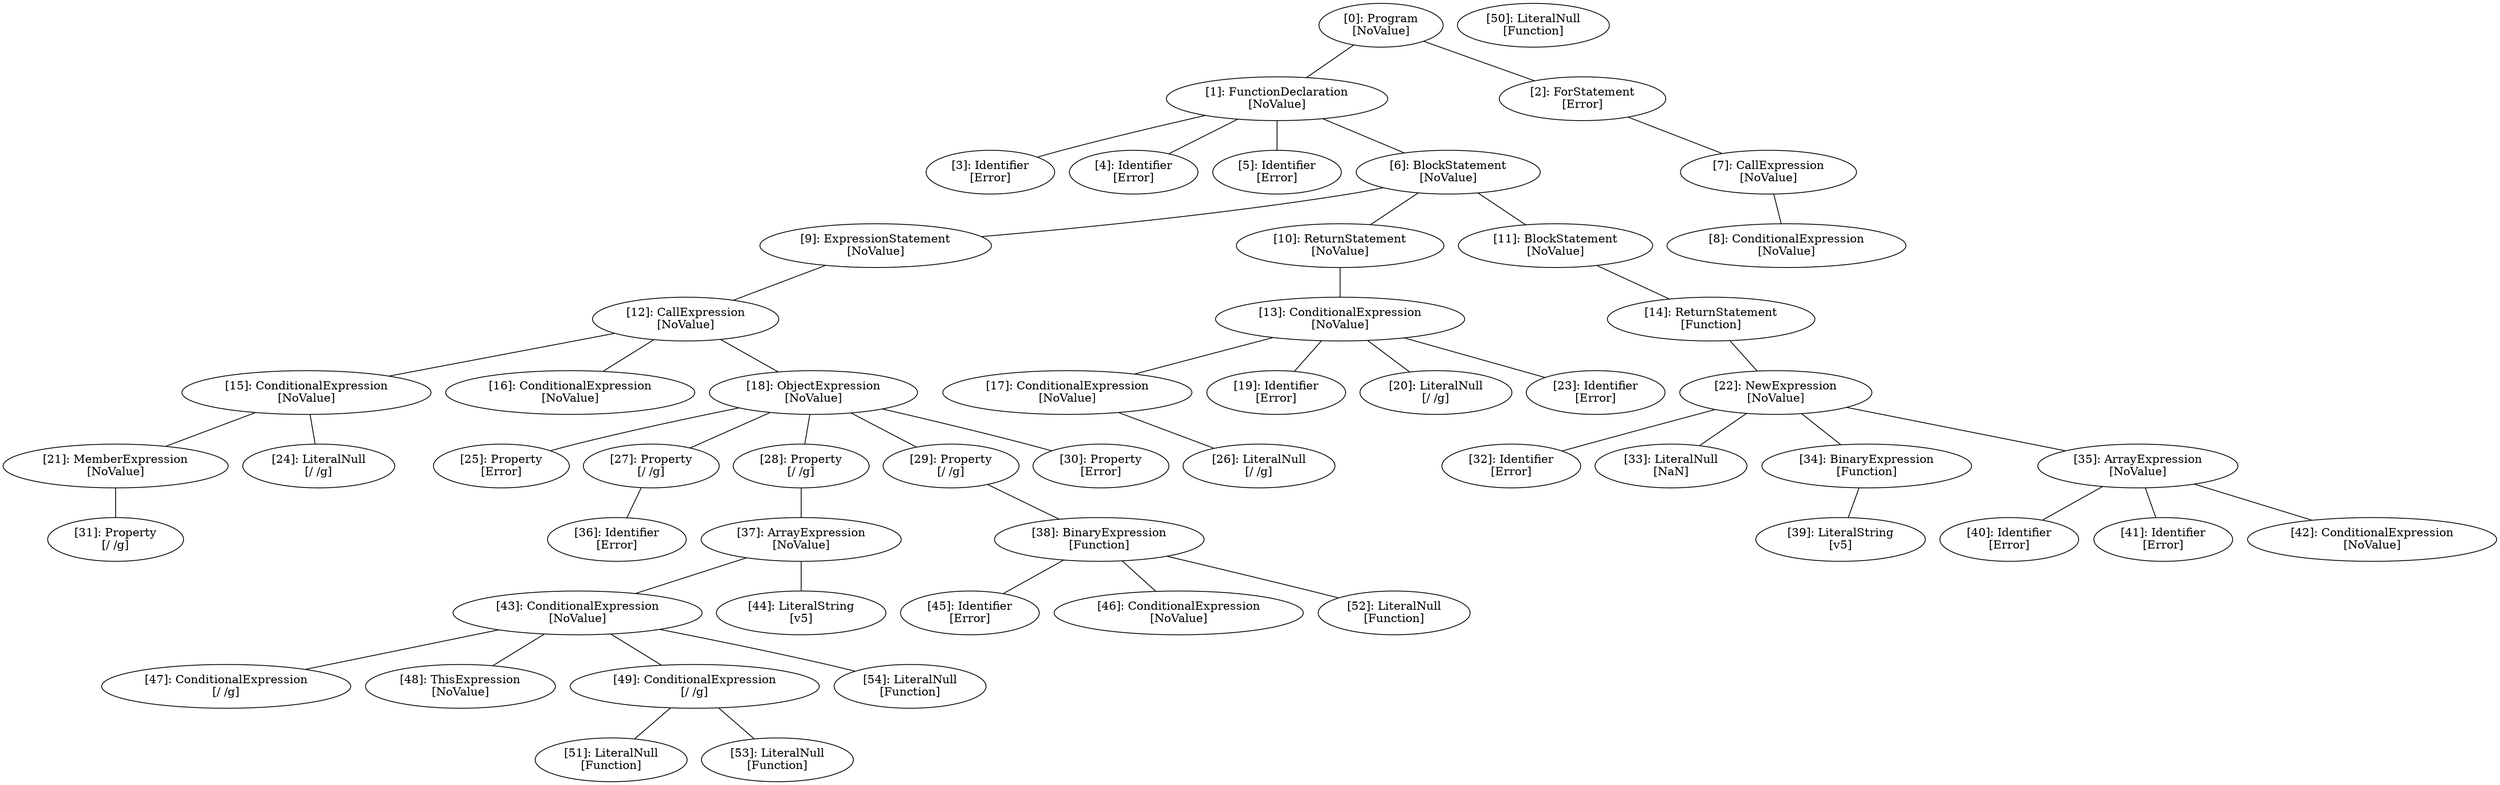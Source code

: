 // Result
graph {
	0 [label="[0]: Program
[NoValue]"]
	1 [label="[1]: FunctionDeclaration
[NoValue]"]
	2 [label="[2]: ForStatement
[Error]"]
	3 [label="[3]: Identifier
[Error]"]
	4 [label="[4]: Identifier
[Error]"]
	5 [label="[5]: Identifier
[Error]"]
	6 [label="[6]: BlockStatement
[NoValue]"]
	7 [label="[7]: CallExpression
[NoValue]"]
	8 [label="[8]: ConditionalExpression
[NoValue]"]
	9 [label="[9]: ExpressionStatement
[NoValue]"]
	10 [label="[10]: ReturnStatement
[NoValue]"]
	11 [label="[11]: BlockStatement
[NoValue]"]
	12 [label="[12]: CallExpression
[NoValue]"]
	13 [label="[13]: ConditionalExpression
[NoValue]"]
	14 [label="[14]: ReturnStatement
[Function]"]
	15 [label="[15]: ConditionalExpression
[NoValue]"]
	16 [label="[16]: ConditionalExpression
[NoValue]"]
	17 [label="[17]: ConditionalExpression
[NoValue]"]
	18 [label="[18]: ObjectExpression
[NoValue]"]
	19 [label="[19]: Identifier
[Error]"]
	20 [label="[20]: LiteralNull
[/ /g]"]
	21 [label="[21]: MemberExpression
[NoValue]"]
	22 [label="[22]: NewExpression
[NoValue]"]
	23 [label="[23]: Identifier
[Error]"]
	24 [label="[24]: LiteralNull
[/ /g]"]
	25 [label="[25]: Property
[Error]"]
	26 [label="[26]: LiteralNull
[/ /g]"]
	27 [label="[27]: Property
[/ /g]"]
	28 [label="[28]: Property
[/ /g]"]
	29 [label="[29]: Property
[/ /g]"]
	30 [label="[30]: Property
[Error]"]
	31 [label="[31]: Property
[/ /g]"]
	32 [label="[32]: Identifier
[Error]"]
	33 [label="[33]: LiteralNull
[NaN]"]
	34 [label="[34]: BinaryExpression
[Function]"]
	35 [label="[35]: ArrayExpression
[NoValue]"]
	36 [label="[36]: Identifier
[Error]"]
	37 [label="[37]: ArrayExpression
[NoValue]"]
	38 [label="[38]: BinaryExpression
[Function]"]
	39 [label="[39]: LiteralString
[v5]"]
	40 [label="[40]: Identifier
[Error]"]
	41 [label="[41]: Identifier
[Error]"]
	42 [label="[42]: ConditionalExpression
[NoValue]"]
	43 [label="[43]: ConditionalExpression
[NoValue]"]
	44 [label="[44]: LiteralString
[v5]"]
	45 [label="[45]: Identifier
[Error]"]
	46 [label="[46]: ConditionalExpression
[NoValue]"]
	47 [label="[47]: ConditionalExpression
[/ /g]"]
	48 [label="[48]: ThisExpression
[NoValue]"]
	49 [label="[49]: ConditionalExpression
[/ /g]"]
	50 [label="[50]: LiteralNull
[Function]"]
	51 [label="[51]: LiteralNull
[Function]"]
	52 [label="[52]: LiteralNull
[Function]"]
	53 [label="[53]: LiteralNull
[Function]"]
	54 [label="[54]: LiteralNull
[Function]"]
	0 -- 1
	0 -- 2
	1 -- 3
	1 -- 4
	1 -- 5
	1 -- 6
	2 -- 7
	6 -- 9
	6 -- 10
	6 -- 11
	7 -- 8
	9 -- 12
	10 -- 13
	11 -- 14
	12 -- 15
	12 -- 16
	12 -- 18
	13 -- 17
	13 -- 19
	13 -- 20
	13 -- 23
	14 -- 22
	15 -- 21
	15 -- 24
	17 -- 26
	18 -- 25
	18 -- 27
	18 -- 28
	18 -- 29
	18 -- 30
	21 -- 31
	22 -- 32
	22 -- 33
	22 -- 34
	22 -- 35
	27 -- 36
	28 -- 37
	29 -- 38
	34 -- 39
	35 -- 40
	35 -- 41
	35 -- 42
	37 -- 43
	37 -- 44
	38 -- 45
	38 -- 46
	38 -- 52
	43 -- 47
	43 -- 48
	43 -- 49
	43 -- 54
	49 -- 51
	49 -- 53
}
